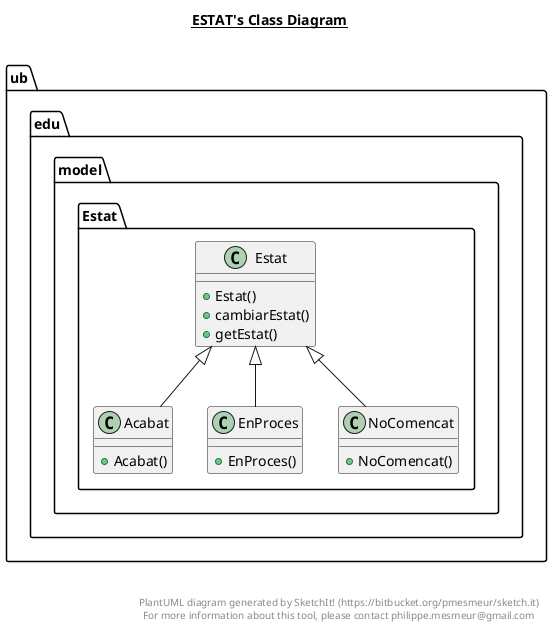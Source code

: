@startuml

title __ESTAT's Class Diagram__\n

  namespace ub.edu.model {
    namespace Estat {
      class ub.edu.model.Estat.Acabat {
          + Acabat()
      }
    }
  }
  

  namespace ub.edu.model {
    namespace Estat {
      class ub.edu.model.Estat.EnProces {
          + EnProces()
      }
    }
  }
  

  namespace ub.edu.model {
    namespace Estat {
      class ub.edu.model.Estat.Estat {
          + Estat()
          + cambiarEstat()
          + getEstat()
      }
    }
  }
  

  namespace ub.edu.model {
    namespace Estat {
      class ub.edu.model.Estat.NoComencat {
          + NoComencat()
      }
    }
  }
  

  ub.edu.model.Estat.Acabat -up-|> ub.edu.model.Estat.Estat
  ub.edu.model.Estat.EnProces -up-|> ub.edu.model.Estat.Estat
  ub.edu.model.Estat.NoComencat -up-|> ub.edu.model.Estat.Estat


right footer


PlantUML diagram generated by SketchIt! (https://bitbucket.org/pmesmeur/sketch.it)
For more information about this tool, please contact philippe.mesmeur@gmail.com
endfooter

@enduml
